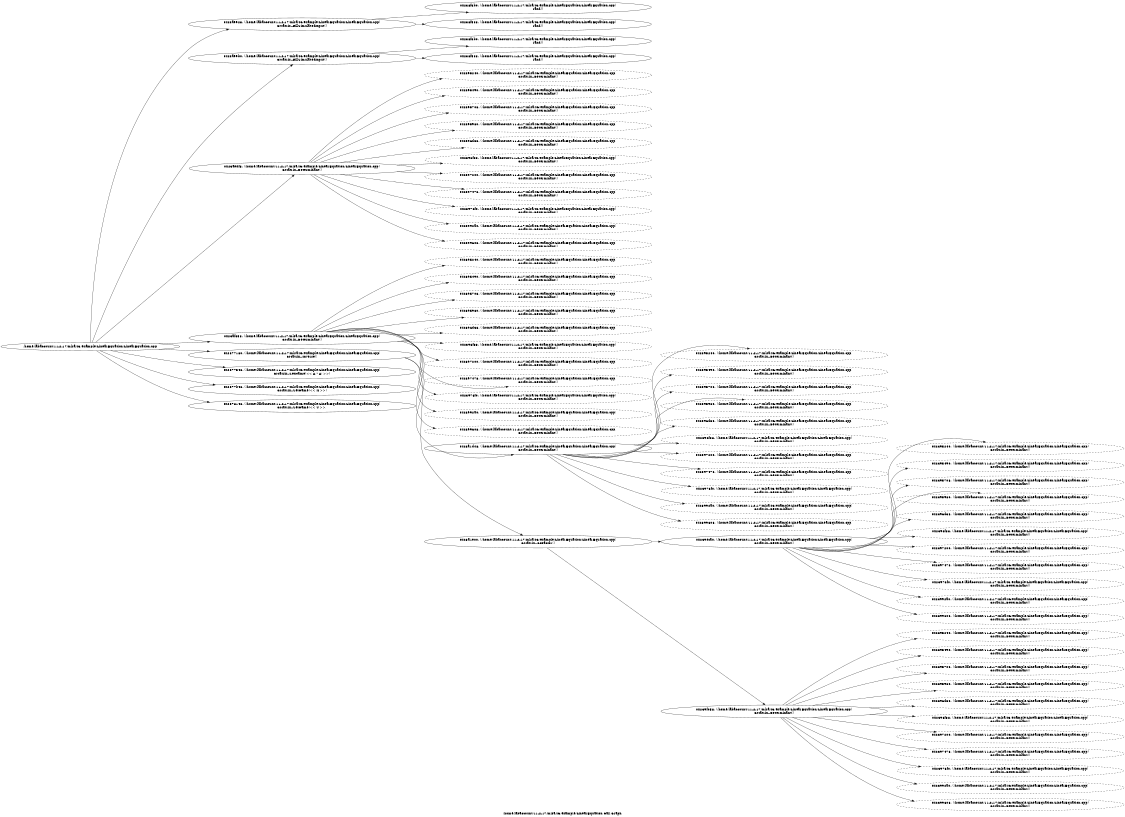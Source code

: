digraph "/home/labaccount/11-2-17/mlsa/IG/example/LinearEquation Call Graph" {
	graph [dpi=300
		rankdir=LR
		size="7.5, 10"
		label="/home/labaccount/11-2-17/mlsa/IG/example/LinearEquation Call Graph"
	];

	Node0x567482344 [shape=oval, label="/home/labaccount/11-2-17/mlsa/IG/example/LinearEquation/LinearEquation.cpp"];
	Node0x463898060 [shape=oval, label="0x23ae928. (/home/labaccount/11-2-17/mlsa/IG/example/LinearEquation/LinearEquation.cpp)\nCMatrix::FillSimulatedInput()"];
	Node0x567482344 -> Node0x463898060;
	Node0x203953632 [shape=oval, label="0x23ae9b0. (/home/labaccount/11-2-17/mlsa/IG/example/LinearEquation/LinearEquation.cpp)\nCMatrix::FillSimulatedInput()"];
	Node0x567482344 -> Node0x203953632;
	Node0x809326447 [shape=oval, label="0x23aedf8. (/home/labaccount/11-2-17/mlsa/IG/example/LinearEquation/LinearEquation.cpp)\nCMatrix::Determinant()"];
	Node0x567482344 -> Node0x809326447;
	Node0x474119418 [shape=oval, label="0x23af658. (/home/labaccount/11-2-17/mlsa/IG/example/LinearEquation/LinearEquation.cpp)\nCMatrix::Determinant()"];
	Node0x567482344 -> Node0x474119418;
	Node0x978496483 [shape=oval, label="0x2377180. (/home/labaccount/11-2-17/mlsa/IG/example/LinearEquation/LinearEquation.cpp)\nCMatrix::Inverse()"];
	Node0x567482344 -> Node0x978496483;
	Node0x442595309 [shape=oval, label="0x2377548. (/home/labaccount/11-2-17/mlsa/IG/example/LinearEquation/LinearEquation.cpp)\nCMatrix::SetName(<< A * A' >>)"];
	Node0x567482344 -> Node0x442595309;
	Node0x329879848 [shape=oval, label="0x2377b48. (/home/labaccount/11-2-17/mlsa/IG/example/LinearEquation/LinearEquation.cpp)\nCMatrix::SetName(<< X >>)"];
	Node0x567482344 -> Node0x329879848;
	Node0x478678315 [shape=oval, label="0x2378148. (/home/labaccount/11-2-17/mlsa/IG/example/LinearEquation/LinearEquation.cpp)\nCMatrix::SetName(<< Y >>)"];
	Node0x567482344 -> Node0x478678315;
	Node0x145602169 [shape=oval, label="0x238f3b0. (/home/labaccount/11-2-17/mlsa/IG/example/LinearEquation/LinearEquation.cpp)\nrand()"];
	Node0x463898060 -> Node0x145602169;
	Node0x239571426 [shape=oval, label="0x238f538. (/home/labaccount/11-2-17/mlsa/IG/example/LinearEquation/LinearEquation.cpp)\nrand()"];
	Node0x463898060 -> Node0x239571426;
	Node0x651748652 [shape=oval, label="0x238f3b0. (/home/labaccount/11-2-17/mlsa/IG/example/LinearEquation/LinearEquation.cpp)\nrand()"];
	Node0x203953632 -> Node0x651748652;
	Node0x651351820 [shape=oval, label="0x238f538. (/home/labaccount/11-2-17/mlsa/IG/example/LinearEquation/LinearEquation.cpp)\nrand()"];
	Node0x203953632 -> Node0x651351820;
	Node0x488671205 [shape=oval, style=dashed, label="0x2395240. (/home/labaccount/11-2-17/mlsa/IG/example/LinearEquation/LinearEquation.cpp)\nCMatrix::Determinant()"];
	Node0x809326447 -> Node0x488671205;
	Node0x228390466 [shape=oval, style=dashed, label="0x2395490. (/home/labaccount/11-2-17/mlsa/IG/example/LinearEquation/LinearEquation.cpp)\nCMatrix::Determinant()"];
	Node0x809326447 -> Node0x228390466;
	Node0x588404072 [shape=oval, style=dashed, label="0x2395708. (/home/labaccount/11-2-17/mlsa/IG/example/LinearEquation/LinearEquation.cpp)\nCMatrix::Determinant()"];
	Node0x809326447 -> Node0x588404072;
	Node0x727085267 [shape=oval, style=dashed, label="0x2395980. (/home/labaccount/11-2-17/mlsa/IG/example/LinearEquation/LinearEquation.cpp)\nCMatrix::Determinant()"];
	Node0x809326447 -> Node0x727085267;
	Node0x154146478 [shape=oval, style=dashed, label="0x2396d38. (/home/labaccount/11-2-17/mlsa/IG/example/LinearEquation/LinearEquation.cpp)\nCMatrix::Determinant()"];
	Node0x809326447 -> Node0x154146478;
	Node0x938734947 [shape=oval, style=dashed, label="0x2396f88. (/home/labaccount/11-2-17/mlsa/IG/example/LinearEquation/LinearEquation.cpp)\nCMatrix::Determinant()"];
	Node0x809326447 -> Node0x938734947;
	Node0x135815163 [shape=oval, style=dashed, label="0x2397200. (/home/labaccount/11-2-17/mlsa/IG/example/LinearEquation/LinearEquation.cpp)\nCMatrix::Determinant()"];
	Node0x809326447 -> Node0x135815163;
	Node0x242549866 [shape=oval, style=dashed, label="0x2397478. (/home/labaccount/11-2-17/mlsa/IG/example/LinearEquation/LinearEquation.cpp)\nCMatrix::Determinant()"];
	Node0x809326447 -> Node0x242549866;
	Node0x762776050 [shape=oval, style=dashed, label="0x23976f0. (/home/labaccount/11-2-17/mlsa/IG/example/LinearEquation/LinearEquation.cpp)\nCMatrix::Determinant()"];
	Node0x809326447 -> Node0x762776050;
	Node0x365379339 [shape=oval, style=dashed, label="0x23992a0. (/home/labaccount/11-2-17/mlsa/IG/example/LinearEquation/LinearEquation.cpp)\nCMatrix::Determinant()"];
	Node0x809326447 -> Node0x365379339;
	Node0x977367233 [shape=oval, style=dashed, label="0x2399608. (/home/labaccount/11-2-17/mlsa/IG/example/LinearEquation/LinearEquation.cpp)\nCMatrix::Determinant()"];
	Node0x809326447 -> Node0x977367233;
	Node0x494112279 [shape=oval, style=dashed, label="0x2395240. (/home/labaccount/11-2-17/mlsa/IG/example/LinearEquation/LinearEquation.cpp)\nCMatrix::Determinant()"];
	Node0x474119418 -> Node0x494112279;
	Node0x481640439 [shape=oval, style=dashed, label="0x2395490. (/home/labaccount/11-2-17/mlsa/IG/example/LinearEquation/LinearEquation.cpp)\nCMatrix::Determinant()"];
	Node0x474119418 -> Node0x481640439;
	Node0x429140739 [shape=oval, style=dashed, label="0x2395708. (/home/labaccount/11-2-17/mlsa/IG/example/LinearEquation/LinearEquation.cpp)\nCMatrix::Determinant()"];
	Node0x474119418 -> Node0x429140739;
	Node0x792649384 [shape=oval, style=dashed, label="0x2395980. (/home/labaccount/11-2-17/mlsa/IG/example/LinearEquation/LinearEquation.cpp)\nCMatrix::Determinant()"];
	Node0x474119418 -> Node0x792649384;
	Node0x536765633 [shape=oval, style=dashed, label="0x2396d38. (/home/labaccount/11-2-17/mlsa/IG/example/LinearEquation/LinearEquation.cpp)\nCMatrix::Determinant()"];
	Node0x474119418 -> Node0x536765633;
	Node0x785169870 [shape=oval, style=dashed, label="0x2396f88. (/home/labaccount/11-2-17/mlsa/IG/example/LinearEquation/LinearEquation.cpp)\nCMatrix::Determinant()"];
	Node0x474119418 -> Node0x785169870;
	Node0x551845671 [shape=oval, style=dashed, label="0x2397200. (/home/labaccount/11-2-17/mlsa/IG/example/LinearEquation/LinearEquation.cpp)\nCMatrix::Determinant()"];
	Node0x474119418 -> Node0x551845671;
	Node0x904851834 [shape=oval, style=dashed, label="0x2397478. (/home/labaccount/11-2-17/mlsa/IG/example/LinearEquation/LinearEquation.cpp)\nCMatrix::Determinant()"];
	Node0x474119418 -> Node0x904851834;
	Node0x970631306 [shape=oval, style=dashed, label="0x23976f0. (/home/labaccount/11-2-17/mlsa/IG/example/LinearEquation/LinearEquation.cpp)\nCMatrix::Determinant()"];
	Node0x474119418 -> Node0x970631306;
	Node0x908031898 [shape=oval, style=dashed, label="0x23992a0. (/home/labaccount/11-2-17/mlsa/IG/example/LinearEquation/LinearEquation.cpp)\nCMatrix::Determinant()"];
	Node0x474119418 -> Node0x908031898;
	Node0x217075694 [shape=oval, style=dashed, label="0x2399608. (/home/labaccount/11-2-17/mlsa/IG/example/LinearEquation/LinearEquation.cpp)\nCMatrix::Determinant()"];
	Node0x474119418 -> Node0x217075694;
	Node0x304471329 [shape=oval, label="0x23a1d48. (/home/labaccount/11-2-17/mlsa/IG/example/LinearEquation/LinearEquation.cpp)\nCMatrix::Determinant()"];
	Node0x978496483 -> Node0x304471329;
	Node0x821715545 [shape=oval, label="0x23a1e00. (/home/labaccount/11-2-17/mlsa/IG/example/LinearEquation/LinearEquation.cpp)\nCMatrix::CoFactor()"];
	Node0x978496483 -> Node0x821715545;
	Node0x266365815 [shape=oval, style=dashed, label="0x2395240. (/home/labaccount/11-2-17/mlsa/IG/example/LinearEquation/LinearEquation.cpp)\nCMatrix::Determinant()"];
	Node0x304471329 -> Node0x266365815;
	Node0x815445627 [shape=oval, style=dashed, label="0x2395490. (/home/labaccount/11-2-17/mlsa/IG/example/LinearEquation/LinearEquation.cpp)\nCMatrix::Determinant()"];
	Node0x304471329 -> Node0x815445627;
	Node0x407875791 [shape=oval, style=dashed, label="0x2395708. (/home/labaccount/11-2-17/mlsa/IG/example/LinearEquation/LinearEquation.cpp)\nCMatrix::Determinant()"];
	Node0x304471329 -> Node0x407875791;
	Node0x195599997 [shape=oval, style=dashed, label="0x2395980. (/home/labaccount/11-2-17/mlsa/IG/example/LinearEquation/LinearEquation.cpp)\nCMatrix::Determinant()"];
	Node0x304471329 -> Node0x195599997;
	Node0x946496173 [shape=oval, style=dashed, label="0x2396d38. (/home/labaccount/11-2-17/mlsa/IG/example/LinearEquation/LinearEquation.cpp)\nCMatrix::Determinant()"];
	Node0x304471329 -> Node0x946496173;
	Node0x788348586 [shape=oval, style=dashed, label="0x2396f88. (/home/labaccount/11-2-17/mlsa/IG/example/LinearEquation/LinearEquation.cpp)\nCMatrix::Determinant()"];
	Node0x304471329 -> Node0x788348586;
	Node0x624557839 [shape=oval, style=dashed, label="0x2397200. (/home/labaccount/11-2-17/mlsa/IG/example/LinearEquation/LinearEquation.cpp)\nCMatrix::Determinant()"];
	Node0x304471329 -> Node0x624557839;
	Node0x862995388 [shape=oval, style=dashed, label="0x2397478. (/home/labaccount/11-2-17/mlsa/IG/example/LinearEquation/LinearEquation.cpp)\nCMatrix::Determinant()"];
	Node0x304471329 -> Node0x862995388;
	Node0x645255338 [shape=oval, style=dashed, label="0x23976f0. (/home/labaccount/11-2-17/mlsa/IG/example/LinearEquation/LinearEquation.cpp)\nCMatrix::Determinant()"];
	Node0x304471329 -> Node0x645255338;
	Node0x161376025 [shape=oval, style=dashed, label="0x23992a0. (/home/labaccount/11-2-17/mlsa/IG/example/LinearEquation/LinearEquation.cpp)\nCMatrix::Determinant()"];
	Node0x304471329 -> Node0x161376025;
	Node0x437828130 [shape=oval, style=dashed, label="0x2399608. (/home/labaccount/11-2-17/mlsa/IG/example/LinearEquation/LinearEquation.cpp)\nCMatrix::Determinant()"];
	Node0x304471329 -> Node0x437828130;
	Node0x680847788 [shape=oval, label="0x239eca0. (/home/labaccount/11-2-17/mlsa/IG/example/LinearEquation/LinearEquation.cpp)\nCMatrix::Determinant()"];
	Node0x821715545 -> Node0x680847788;
	Node0x197715032 [shape=oval, label="0x239f058. (/home/labaccount/11-2-17/mlsa/IG/example/LinearEquation/LinearEquation.cpp)\nCMatrix::Determinant()"];
	Node0x821715545 -> Node0x197715032;
	Node0x748402193 [shape=oval, style=dashed, label="0x2395240. (/home/labaccount/11-2-17/mlsa/IG/example/LinearEquation/LinearEquation.cpp)\nCMatrix::Determinant()"];
	Node0x680847788 -> Node0x748402193;
	Node0x401536620 [shape=oval, style=dashed, label="0x2395490. (/home/labaccount/11-2-17/mlsa/IG/example/LinearEquation/LinearEquation.cpp)\nCMatrix::Determinant()"];
	Node0x680847788 -> Node0x401536620;
	Node0x680414756 [shape=oval, style=dashed, label="0x2395708. (/home/labaccount/11-2-17/mlsa/IG/example/LinearEquation/LinearEquation.cpp)\nCMatrix::Determinant()"];
	Node0x680847788 -> Node0x680414756;
	Node0x201979092 [shape=oval, style=dashed, label="0x2395980. (/home/labaccount/11-2-17/mlsa/IG/example/LinearEquation/LinearEquation.cpp)\nCMatrix::Determinant()"];
	Node0x680847788 -> Node0x201979092;
	Node0x446748461 [shape=oval, style=dashed, label="0x2396d38. (/home/labaccount/11-2-17/mlsa/IG/example/LinearEquation/LinearEquation.cpp)\nCMatrix::Determinant()"];
	Node0x680847788 -> Node0x446748461;
	Node0x877544841 [shape=oval, style=dashed, label="0x2396f88. (/home/labaccount/11-2-17/mlsa/IG/example/LinearEquation/LinearEquation.cpp)\nCMatrix::Determinant()"];
	Node0x680847788 -> Node0x877544841;
	Node0x279924510 [shape=oval, style=dashed, label="0x2397200. (/home/labaccount/11-2-17/mlsa/IG/example/LinearEquation/LinearEquation.cpp)\nCMatrix::Determinant()"];
	Node0x680847788 -> Node0x279924510;
	Node0x689566866 [shape=oval, style=dashed, label="0x2397478. (/home/labaccount/11-2-17/mlsa/IG/example/LinearEquation/LinearEquation.cpp)\nCMatrix::Determinant()"];
	Node0x680847788 -> Node0x689566866;
	Node0x628927990 [shape=oval, style=dashed, label="0x23976f0. (/home/labaccount/11-2-17/mlsa/IG/example/LinearEquation/LinearEquation.cpp)\nCMatrix::Determinant()"];
	Node0x680847788 -> Node0x628927990;
	Node0x922872106 [shape=oval, style=dashed, label="0x23992a0. (/home/labaccount/11-2-17/mlsa/IG/example/LinearEquation/LinearEquation.cpp)\nCMatrix::Determinant()"];
	Node0x680847788 -> Node0x922872106;
	Node0x587060264 [shape=oval, style=dashed, label="0x2399608. (/home/labaccount/11-2-17/mlsa/IG/example/LinearEquation/LinearEquation.cpp)\nCMatrix::Determinant()"];
	Node0x680847788 -> Node0x587060264;
	Node0x372785037 [shape=oval, style=dashed, label="0x2395240. (/home/labaccount/11-2-17/mlsa/IG/example/LinearEquation/LinearEquation.cpp)\nCMatrix::Determinant()"];
	Node0x197715032 -> Node0x372785037;
	Node0x972440081 [shape=oval, style=dashed, label="0x2395490. (/home/labaccount/11-2-17/mlsa/IG/example/LinearEquation/LinearEquation.cpp)\nCMatrix::Determinant()"];
	Node0x197715032 -> Node0x972440081;
	Node0x426090350 [shape=oval, style=dashed, label="0x2395708. (/home/labaccount/11-2-17/mlsa/IG/example/LinearEquation/LinearEquation.cpp)\nCMatrix::Determinant()"];
	Node0x197715032 -> Node0x426090350;
	Node0x181568628 [shape=oval, style=dashed, label="0x2395980. (/home/labaccount/11-2-17/mlsa/IG/example/LinearEquation/LinearEquation.cpp)\nCMatrix::Determinant()"];
	Node0x197715032 -> Node0x181568628;
	Node0x964544255 [shape=oval, style=dashed, label="0x2396d38. (/home/labaccount/11-2-17/mlsa/IG/example/LinearEquation/LinearEquation.cpp)\nCMatrix::Determinant()"];
	Node0x197715032 -> Node0x964544255;
	Node0x606411076 [shape=oval, style=dashed, label="0x2396f88. (/home/labaccount/11-2-17/mlsa/IG/example/LinearEquation/LinearEquation.cpp)\nCMatrix::Determinant()"];
	Node0x197715032 -> Node0x606411076;
	Node0x247356799 [shape=oval, style=dashed, label="0x2397200. (/home/labaccount/11-2-17/mlsa/IG/example/LinearEquation/LinearEquation.cpp)\nCMatrix::Determinant()"];
	Node0x197715032 -> Node0x247356799;
	Node0x110370190 [shape=oval, style=dashed, label="0x2397478. (/home/labaccount/11-2-17/mlsa/IG/example/LinearEquation/LinearEquation.cpp)\nCMatrix::Determinant()"];
	Node0x197715032 -> Node0x110370190;
	Node0x925644394 [shape=oval, style=dashed, label="0x23976f0. (/home/labaccount/11-2-17/mlsa/IG/example/LinearEquation/LinearEquation.cpp)\nCMatrix::Determinant()"];
	Node0x197715032 -> Node0x925644394;
	Node0x490104082 [shape=oval, style=dashed, label="0x23992a0. (/home/labaccount/11-2-17/mlsa/IG/example/LinearEquation/LinearEquation.cpp)\nCMatrix::Determinant()"];
	Node0x197715032 -> Node0x490104082;
	Node0x198080259 [shape=oval, style=dashed, label="0x2399608. (/home/labaccount/11-2-17/mlsa/IG/example/LinearEquation/LinearEquation.cpp)\nCMatrix::Determinant()"];
	Node0x197715032 -> Node0x198080259;
}